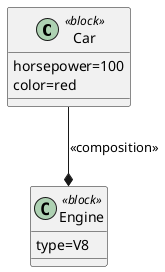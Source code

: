 @startuml
class Car <<block>> {
  horsepower=100
  color=red
}
class Engine <<block>> {
  type=V8
}
Car --* Engine : <<composition>>
@enduml
